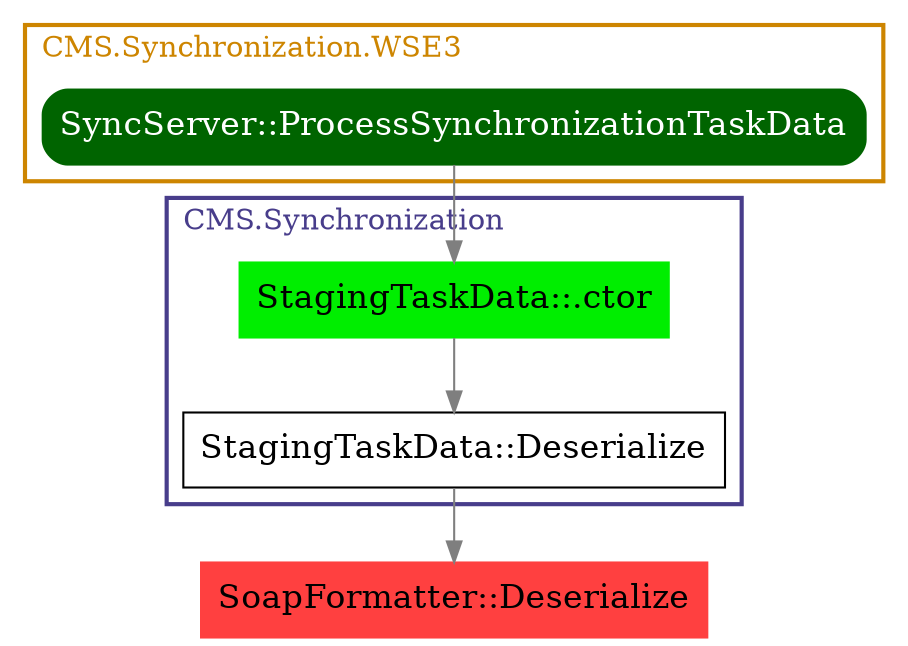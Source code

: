 digraph G {
node [fontsize = 16];
0 [label="SoapFormatter::Deserialize", shape="box", style="filled", fillcolor="brown1", color="brown1"];
subgraph cluster_0 {
label="CMS.Synchronization";
color=darkslateblue;
fontcolor=darkslateblue;
penwidth=2;
labeljust=l;
1 [label="StagingTaskData::Deserialize", shape="box"];
2 [label="StagingTaskData::.ctor", shape="box", style="filled", fillcolor="green2", color="green2"];
}
subgraph cluster_1 {
label="CMS.Synchronization.WSE3";
color=orange3;
fontcolor=orange3;
penwidth=2;
labeljust=l;
3 [label="SyncServer::ProcessSynchronizationTaskData", shape="box", style="filled, rounded", fillcolor="darkgreen", color="darkgreen", fontcolor="white"];
}
1 -> 0 [color="gray50"];
2 -> 1 [color="gray50"];
3 -> 2 [color="gray50"];
}
